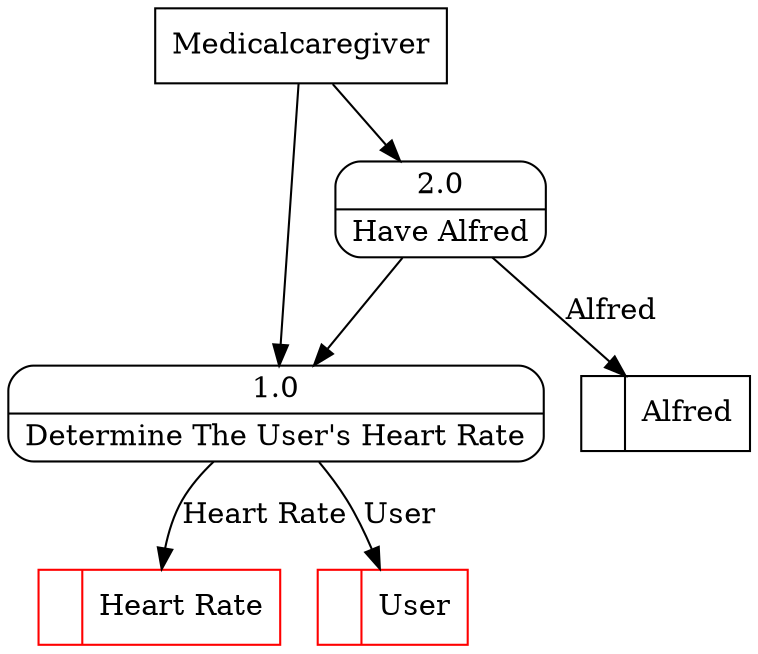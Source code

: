 digraph dfd2{ 
node[shape=record]
200 [label="<f0>  |<f1> Heart Rate " color=red];
201 [label="<f0>  |<f1> Alfred " ];
202 [label="<f0>  |<f1> User " color=red];
203 [label="Medicalcaregiver" shape=box];
204 [label="{<f0> 1.0|<f1> Determine The User's Heart Rate }" shape=Mrecord];
205 [label="{<f0> 2.0|<f1> Have Alfred }" shape=Mrecord];
203 -> 204
203 -> 205
204 -> 200 [label="Heart Rate"]
205 -> 204
205 -> 201 [label="Alfred"]
204 -> 202 [label="User"]
}